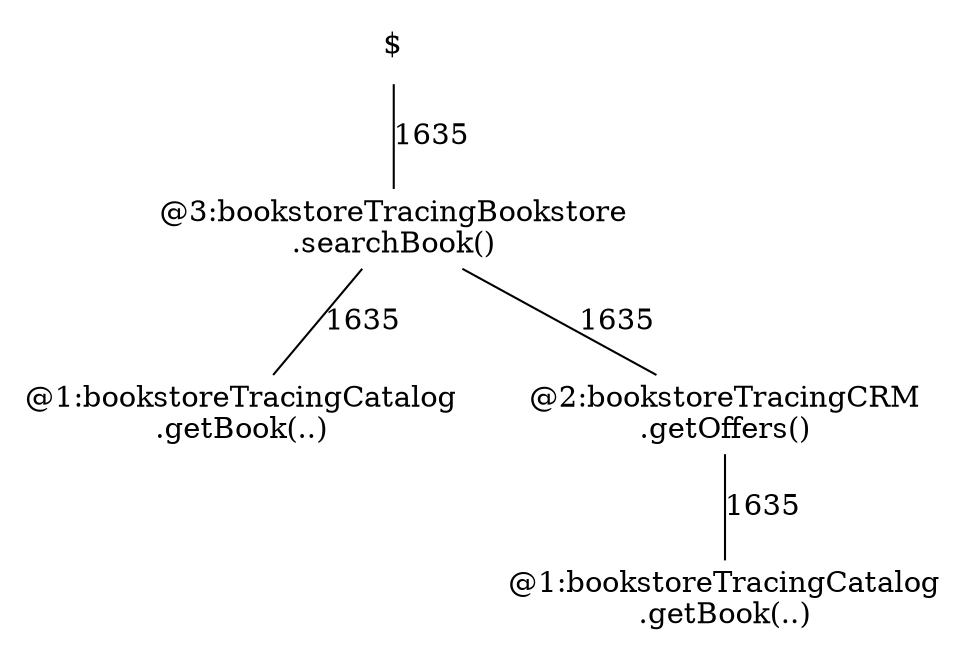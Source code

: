 digraph G {
0[label ="$",shape=none];
1[label ="@3:bookstoreTracingBookstore\n.searchBook()",shape=none];
2[label ="@1:bookstoreTracingCatalog\n.getBook(..)",shape=none];
3[label ="@2:bookstoreTracingCRM\n.getOffers()",shape=none];
4[label ="@1:bookstoreTracingCatalog\n.getBook(..)",shape=none];

0->1[style=solid,arrowhead=none,label="1635" ]

1->2[style=solid,arrowhead=none,label="1635" ]

1->3[style=solid,arrowhead=none,label="1635" ]

3->4[style=solid,arrowhead=none,label="1635" ]

}
